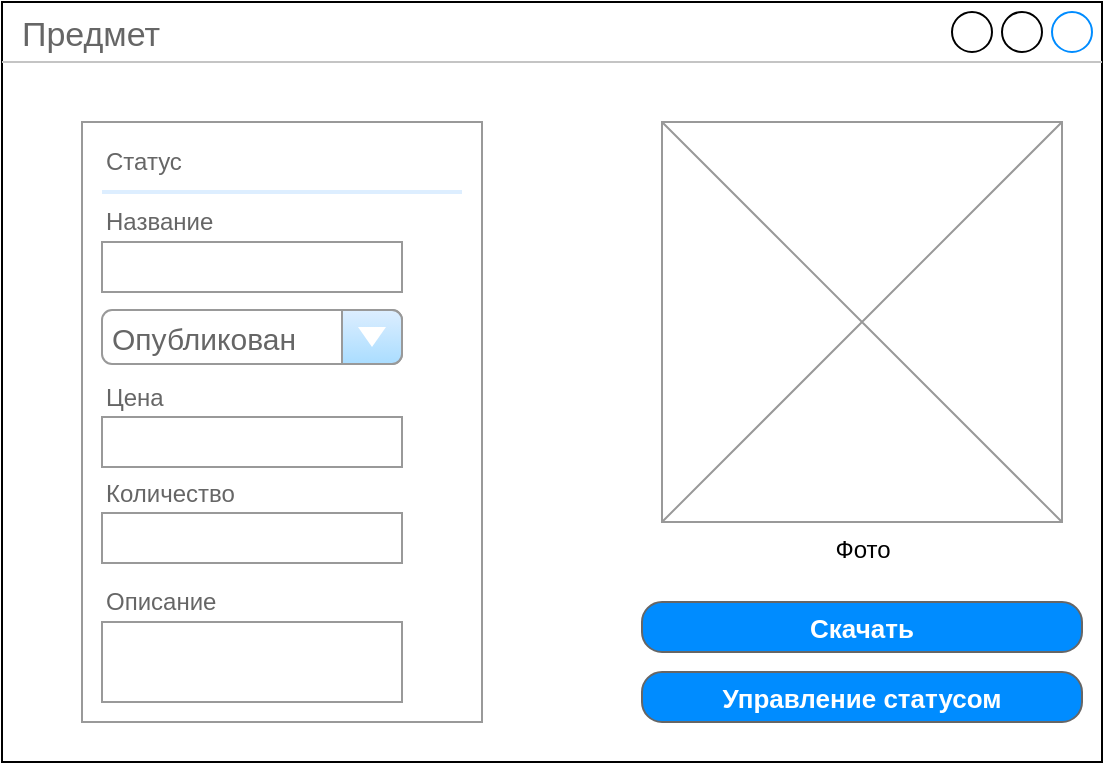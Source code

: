 <mxfile version="26.2.2" pages="3">
  <diagram name="Страница — 1" id="u2GiWMayp5eoxstcXLcH">
    <mxGraphModel dx="816" dy="485" grid="1" gridSize="10" guides="1" tooltips="1" connect="1" arrows="1" fold="1" page="1" pageScale="1" pageWidth="827" pageHeight="1169" math="0" shadow="0">
      <root>
        <mxCell id="0" />
        <mxCell id="1" parent="0" />
        <mxCell id="3b3rUxvdgcKu04hjFaUo-7" value="Предмет" style="strokeWidth=1;shadow=0;dashed=0;align=center;html=1;shape=mxgraph.mockup.containers.window;align=left;verticalAlign=top;spacingLeft=8;strokeColor2=#008cff;strokeColor3=#c4c4c4;fontColor=#666666;mainText=;fontSize=17;labelBackgroundColor=none;whiteSpace=wrap;" vertex="1" parent="1">
          <mxGeometry x="120" y="280" width="550" height="380" as="geometry" />
        </mxCell>
        <UserObject label="Управление статусом" link="data:page/id,0NzljgPGUYFdt3Nn6XSQ" id="3b3rUxvdgcKu04hjFaUo-48">
          <mxCell style="strokeWidth=1;shadow=0;dashed=0;align=center;html=1;shape=mxgraph.mockup.buttons.button;strokeColor=#666666;fontColor=#ffffff;mainText=;buttonStyle=round;fontSize=13;fontStyle=1;fillColor=#008cff;whiteSpace=wrap;spacing=1;" vertex="1" parent="1">
            <mxGeometry x="440" y="615" width="220" height="25" as="geometry" />
          </mxCell>
        </UserObject>
        <mxCell id="3b3rUxvdgcKu04hjFaUo-49" value="Скачать" style="strokeWidth=1;shadow=0;dashed=0;align=center;html=1;shape=mxgraph.mockup.buttons.button;strokeColor=#666666;fontColor=#ffffff;mainText=;buttonStyle=round;fontSize=13;fontStyle=1;fillColor=#008cff;whiteSpace=wrap;spacing=1;" vertex="1" parent="1">
          <mxGeometry x="440" y="580" width="220" height="25" as="geometry" />
        </mxCell>
        <mxCell id="3b3rUxvdgcKu04hjFaUo-465" value="" style="strokeWidth=1;shadow=0;dashed=0;align=center;html=1;shape=mxgraph.mockup.forms.rrect;rSize=0;strokeColor=#999999;fillColor=#ffffff;" vertex="1" parent="1">
          <mxGeometry x="160" y="340" width="200" height="300" as="geometry" />
        </mxCell>
        <mxCell id="3b3rUxvdgcKu04hjFaUo-466" value="Статус" style="strokeWidth=1;shadow=0;dashed=0;align=center;html=1;shape=mxgraph.mockup.forms.anchor;fontSize=12;fontColor=#666666;align=left;resizeWidth=1;spacingLeft=0;" vertex="1" parent="3b3rUxvdgcKu04hjFaUo-465">
          <mxGeometry width="100" height="20" relative="1" as="geometry">
            <mxPoint x="10" y="10" as="offset" />
          </mxGeometry>
        </mxCell>
        <mxCell id="3b3rUxvdgcKu04hjFaUo-467" value="" style="shape=line;strokeColor=#ddeeff;strokeWidth=2;html=1;resizeWidth=1;" vertex="1" parent="3b3rUxvdgcKu04hjFaUo-465">
          <mxGeometry width="180" height="10" relative="1" as="geometry">
            <mxPoint x="10" y="30" as="offset" />
          </mxGeometry>
        </mxCell>
        <mxCell id="3b3rUxvdgcKu04hjFaUo-468" value="Название" style="strokeWidth=1;shadow=0;dashed=0;align=center;html=1;shape=mxgraph.mockup.forms.anchor;fontSize=12;fontColor=#666666;align=left;resizeWidth=1;spacingLeft=0;" vertex="1" parent="3b3rUxvdgcKu04hjFaUo-465">
          <mxGeometry width="100" height="20" relative="1" as="geometry">
            <mxPoint x="10" y="40" as="offset" />
          </mxGeometry>
        </mxCell>
        <mxCell id="3b3rUxvdgcKu04hjFaUo-469" value="" style="strokeWidth=1;shadow=0;dashed=0;align=center;html=1;shape=mxgraph.mockup.forms.rrect;rSize=0;strokeColor=#999999;fontColor=#666666;align=left;spacingLeft=5;resizeWidth=1;" vertex="1" parent="3b3rUxvdgcKu04hjFaUo-465">
          <mxGeometry width="150" height="25" relative="1" as="geometry">
            <mxPoint x="10" y="60" as="offset" />
          </mxGeometry>
        </mxCell>
        <mxCell id="3b3rUxvdgcKu04hjFaUo-470" value="Описание" style="strokeWidth=1;shadow=0;dashed=0;align=center;html=1;shape=mxgraph.mockup.forms.anchor;fontSize=12;fontColor=#666666;align=left;resizeWidth=1;spacingLeft=0;" vertex="1" parent="3b3rUxvdgcKu04hjFaUo-465">
          <mxGeometry width="100" height="20" relative="1" as="geometry">
            <mxPoint x="10" y="230" as="offset" />
          </mxGeometry>
        </mxCell>
        <mxCell id="3b3rUxvdgcKu04hjFaUo-471" value="" style="strokeWidth=1;shadow=0;dashed=0;align=center;html=1;shape=mxgraph.mockup.forms.rrect;rSize=0;strokeColor=#999999;fontColor=#666666;align=left;spacingLeft=5;resizeWidth=1;" vertex="1" parent="3b3rUxvdgcKu04hjFaUo-465">
          <mxGeometry width="150" height="40" relative="1" as="geometry">
            <mxPoint x="10" y="250" as="offset" />
          </mxGeometry>
        </mxCell>
        <mxCell id="3b3rUxvdgcKu04hjFaUo-477" value="Опубликован" style="strokeWidth=1;shadow=0;dashed=0;align=center;html=1;shape=mxgraph.mockup.forms.comboBox;strokeColor=#999999;fillColor=#ddeeff;align=left;fillColor2=#aaddff;mainText=;fontColor=#666666;fontSize=15;spacingLeft=3;" vertex="1" parent="3b3rUxvdgcKu04hjFaUo-465">
          <mxGeometry x="10" y="94" width="150" height="27" as="geometry" />
        </mxCell>
        <mxCell id="3b3rUxvdgcKu04hjFaUo-479" value="Цена" style="strokeWidth=1;shadow=0;dashed=0;align=center;html=1;shape=mxgraph.mockup.forms.anchor;fontSize=12;fontColor=#666666;align=left;resizeWidth=1;spacingLeft=0;" vertex="1" parent="3b3rUxvdgcKu04hjFaUo-465">
          <mxGeometry x="10" y="127.5" width="100" height="20" as="geometry" />
        </mxCell>
        <mxCell id="3b3rUxvdgcKu04hjFaUo-480" value="" style="strokeWidth=1;shadow=0;dashed=0;align=center;html=1;shape=mxgraph.mockup.forms.rrect;rSize=0;strokeColor=#999999;fontColor=#666666;align=left;spacingLeft=5;resizeWidth=1;" vertex="1" parent="3b3rUxvdgcKu04hjFaUo-465">
          <mxGeometry x="10" y="147.5" width="150" height="25" as="geometry" />
        </mxCell>
        <mxCell id="3b3rUxvdgcKu04hjFaUo-481" value="Количество" style="strokeWidth=1;shadow=0;dashed=0;align=center;html=1;shape=mxgraph.mockup.forms.anchor;fontSize=12;fontColor=#666666;align=left;resizeWidth=1;spacingLeft=0;" vertex="1" parent="3b3rUxvdgcKu04hjFaUo-465">
          <mxGeometry x="10" y="175.5" width="100" height="20" as="geometry" />
        </mxCell>
        <mxCell id="3b3rUxvdgcKu04hjFaUo-482" value="" style="strokeWidth=1;shadow=0;dashed=0;align=center;html=1;shape=mxgraph.mockup.forms.rrect;rSize=0;strokeColor=#999999;fontColor=#666666;align=left;spacingLeft=5;resizeWidth=1;" vertex="1" parent="3b3rUxvdgcKu04hjFaUo-465">
          <mxGeometry x="10" y="195.5" width="150" height="25" as="geometry" />
        </mxCell>
        <mxCell id="3b3rUxvdgcKu04hjFaUo-485" value="Фото" style="verticalLabelPosition=bottom;shadow=0;dashed=0;align=center;html=1;verticalAlign=top;strokeWidth=1;shape=mxgraph.mockup.graphics.simpleIcon;strokeColor=#999999;" vertex="1" parent="1">
          <mxGeometry x="450" y="340" width="200" height="200" as="geometry" />
        </mxCell>
      </root>
    </mxGraphModel>
  </diagram>
  <diagram id="0NzljgPGUYFdt3Nn6XSQ" name="Страница — 2">
    <mxGraphModel dx="793" dy="472" grid="1" gridSize="10" guides="1" tooltips="1" connect="1" arrows="1" fold="1" page="1" pageScale="1" pageWidth="827" pageHeight="1169" math="0" shadow="0">
      <root>
        <mxCell id="0" />
        <mxCell id="1" parent="0" />
        <mxCell id="SNhC2UW7eTSx1hIjblnp-1" value="Управление статусами" style="strokeWidth=1;shadow=0;dashed=0;align=center;html=1;shape=mxgraph.mockup.containers.window;align=left;verticalAlign=top;spacingLeft=8;strokeColor2=#008cff;strokeColor3=#c4c4c4;fontColor=#666666;mainText=;fontSize=17;labelBackgroundColor=none;whiteSpace=wrap;" vertex="1" parent="1">
          <mxGeometry x="120" y="280" width="550" height="380" as="geometry" />
        </mxCell>
        <mxCell id="mrhQKpQEnQQBFM6y3uaQ-1" value="История проекта" style="swimlane;strokeColor=#999999;swimlaneFillColor=#FFFFFF;fillColor=#ffffff;fontColor=#008CFF;fontStyle=0;childLayout=stackLayout;horizontal=1;startSize=30;horizontalStack=0;resizeParent=1;resizeParentMax=0;resizeLast=0;collapsible=0;marginBottom=0;whiteSpace=wrap;html=1;fontSize=17;" vertex="1" parent="1">
          <mxGeometry x="150" y="340" width="500" height="250" as="geometry" />
        </mxCell>
        <mxCell id="mrhQKpQEnQQBFM6y3uaQ-2" value="Действие 1" style="text;spacing=0;strokeColor=none;align=left;verticalAlign=middle;spacingLeft=7;spacingRight=10;overflow=hidden;points=[[0,0.5],[1,0.5]];portConstraint=eastwest;rotatable=0;whiteSpace=wrap;html=1;fillColor=none;fontColor=#666666;fontSize=17;" vertex="1" parent="mrhQKpQEnQQBFM6y3uaQ-1">
          <mxGeometry y="30" width="500" height="20" as="geometry" />
        </mxCell>
        <mxCell id="mrhQKpQEnQQBFM6y3uaQ-3" value="Действие 2" style="text;spacing=0;strokeColor=none;align=left;verticalAlign=middle;spacingLeft=7;spacingRight=10;overflow=hidden;points=[[0,0.5],[1,0.5]];portConstraint=eastwest;rotatable=0;whiteSpace=wrap;html=1;rSize=5;fillColor=none;fontColor=#666666;fontSize=17;" vertex="1" parent="mrhQKpQEnQQBFM6y3uaQ-1">
          <mxGeometry y="50" width="500" height="20" as="geometry" />
        </mxCell>
        <mxCell id="mrhQKpQEnQQBFM6y3uaQ-4" value="Действие 3" style="text;spacing=0;strokeColor=none;align=left;verticalAlign=middle;spacingLeft=7;spacingRight=10;overflow=hidden;points=[[0,0.5],[1,0.5]];portConstraint=eastwest;rotatable=0;whiteSpace=wrap;html=1;rSize=5;fillColor=#DDEEFF;fontColor=#666666;fontSize=17;" vertex="1" parent="mrhQKpQEnQQBFM6y3uaQ-1">
          <mxGeometry y="70" width="500" height="20" as="geometry" />
        </mxCell>
        <mxCell id="mrhQKpQEnQQBFM6y3uaQ-5" value="Действие 4" style="text;spacing=0;strokeColor=none;align=left;verticalAlign=middle;spacingLeft=7;spacingRight=10;overflow=hidden;points=[[0,0.5],[1,0.5]];portConstraint=eastwest;rotatable=0;whiteSpace=wrap;html=1;fillColor=none;fontColor=#666666;fontSize=17;" vertex="1" parent="mrhQKpQEnQQBFM6y3uaQ-1">
          <mxGeometry y="90" width="500" height="20" as="geometry" />
        </mxCell>
        <mxCell id="mrhQKpQEnQQBFM6y3uaQ-9" value="Действие 5" style="text;spacing=0;strokeColor=none;align=left;verticalAlign=middle;spacingLeft=7;spacingRight=10;overflow=hidden;points=[[0,0.5],[1,0.5]];portConstraint=eastwest;rotatable=0;whiteSpace=wrap;html=1;fillColor=none;fontColor=#666666;fontSize=17;" vertex="1" parent="mrhQKpQEnQQBFM6y3uaQ-1">
          <mxGeometry y="110" width="500" height="20" as="geometry" />
        </mxCell>
        <mxCell id="mrhQKpQEnQQBFM6y3uaQ-10" value="Действие 6" style="text;spacing=0;strokeColor=none;align=left;verticalAlign=middle;spacingLeft=7;spacingRight=10;overflow=hidden;points=[[0,0.5],[1,0.5]];portConstraint=eastwest;rotatable=0;whiteSpace=wrap;html=1;fillColor=none;fontColor=#666666;fontSize=17;" vertex="1" parent="mrhQKpQEnQQBFM6y3uaQ-1">
          <mxGeometry y="130" width="500" height="20" as="geometry" />
        </mxCell>
        <mxCell id="mrhQKpQEnQQBFM6y3uaQ-6" value="" style="text;spacing=0;strokeColor=none;align=left;verticalAlign=middle;spacingLeft=7;spacingRight=10;overflow=hidden;points=[[0,0.5],[1,0.5]];portConstraint=eastwest;rotatable=0;whiteSpace=wrap;html=1;fillColor=none;fontColor=#666666;fontSize=17;" vertex="1" parent="mrhQKpQEnQQBFM6y3uaQ-1">
          <mxGeometry y="150" width="500" height="100" as="geometry" />
        </mxCell>
        <UserObject label="&lt;font style=&quot;font-size: 15px;&quot;&gt;Статистика&lt;/font&gt;" link="data:page/id,lzUieQwvnKC7QbP36ypO" id="mrhQKpQEnQQBFM6y3uaQ-7">
          <mxCell style="strokeWidth=1;shadow=0;dashed=0;align=center;html=1;shape=mxgraph.mockup.buttons.button;strokeColor=#666666;fontColor=#ffffff;mainText=;buttonStyle=round;fontSize=17;fontStyle=1;fillColor=#008cff;whiteSpace=wrap;" vertex="1" parent="1">
            <mxGeometry x="150" y="610" width="500" height="30" as="geometry" />
          </mxCell>
        </UserObject>
        <UserObject label="Назад" link="data:page/id,u2GiWMayp5eoxstcXLcH" id="JR3XkVMSRk9IhC-1E6Sy-1">
          <mxCell style="strokeWidth=1;shadow=0;dashed=0;align=center;html=1;shape=mxgraph.mockup.buttons.button;strokeColor=#666666;fontColor=#ffffff;mainText=;buttonStyle=round;fontSize=13;fontStyle=1;fillColor=#008cff;whiteSpace=wrap;" vertex="1" parent="1">
            <mxGeometry x="520" y="285" width="70" height="20" as="geometry" />
          </mxCell>
        </UserObject>
      </root>
    </mxGraphModel>
  </diagram>
  <diagram id="lzUieQwvnKC7QbP36ypO" name="Страница — 3">
    <mxGraphModel dx="1428" dy="849" grid="1" gridSize="10" guides="1" tooltips="1" connect="1" arrows="1" fold="1" page="1" pageScale="1" pageWidth="827" pageHeight="1169" math="0" shadow="0">
      <root>
        <mxCell id="0" />
        <mxCell id="1" parent="0" />
        <mxCell id="60pLWKPa7nHZyJYDpDAJ-1" value="Статистика" style="strokeWidth=1;shadow=0;dashed=0;align=center;html=1;shape=mxgraph.mockup.containers.window;align=left;verticalAlign=top;spacingLeft=8;strokeColor2=#008cff;strokeColor3=#c4c4c4;fontColor=#666666;mainText=;fontSize=17;labelBackgroundColor=none;whiteSpace=wrap;" vertex="1" parent="1">
          <mxGeometry x="120" y="280" width="600" height="570" as="geometry" />
        </mxCell>
        <mxCell id="60pLWKPa7nHZyJYDpDAJ-2" value="" style="verticalLabelPosition=bottom;shadow=0;dashed=0;align=center;html=1;verticalAlign=top;strokeWidth=1;shape=mxgraph.mockup.graphics.columnChart;strokeColor=none;strokeColor2=none;strokeColor3=#666666;fillColor2=#008cff;fillColor3=#dddddd;" vertex="1" parent="1">
          <mxGeometry x="170" y="350" width="220" height="160" as="geometry" />
        </mxCell>
        <mxCell id="60pLWKPa7nHZyJYDpDAJ-3" value="" style="verticalLabelPosition=bottom;shadow=0;dashed=0;align=center;html=1;verticalAlign=top;strokeWidth=1;shape=mxgraph.mockup.graphics.pieChart;strokeColor=#008cff;parts=10,20,35;partColors=#e0e0e0,#d0d0d0,#c0c0c0,#b0b0b0,#a0a0a0;strokeWidth=2;" vertex="1" parent="1">
          <mxGeometry x="500" y="350" width="160" height="160" as="geometry" />
        </mxCell>
        <mxCell id="60pLWKPa7nHZyJYDpDAJ-50" value="" style="strokeWidth=1;shadow=0;dashed=0;align=center;html=1;shape=mxgraph.mockup.graphics.rrect;rSize=0;strokeColor=#999999;" vertex="1" parent="1">
          <mxGeometry x="120" y="550" width="600" height="300" as="geometry" />
        </mxCell>
        <mxCell id="60pLWKPa7nHZyJYDpDAJ-51" value="#" style="strokeColor=inherit;fillColor=inherit;gradientColor=inherit;strokeWidth=1;shadow=0;dashed=0;align=center;html=1;shape=mxgraph.mockup.graphics.rrect;rSize=0;fontColor=#666666;" vertex="1" parent="60pLWKPa7nHZyJYDpDAJ-50">
          <mxGeometry width="20" height="40" as="geometry" />
        </mxCell>
        <mxCell id="60pLWKPa7nHZyJYDpDAJ-52" value="Task" style="strokeColor=inherit;fillColor=inherit;gradientColor=inherit;strokeWidth=1;shadow=0;dashed=0;align=center;html=1;shape=mxgraph.mockup.graphics.rrect;rSize=0;fontColor=#666666;" vertex="1" parent="60pLWKPa7nHZyJYDpDAJ-50">
          <mxGeometry x="20" width="40" height="40" as="geometry" />
        </mxCell>
        <mxCell id="60pLWKPa7nHZyJYDpDAJ-53" value="Start" style="strokeColor=inherit;fillColor=inherit;gradientColor=inherit;strokeWidth=1;shadow=0;dashed=0;align=center;html=1;shape=mxgraph.mockup.graphics.rrect;rSize=0;fontColor=#666666;" vertex="1" parent="60pLWKPa7nHZyJYDpDAJ-50">
          <mxGeometry x="60" width="130" height="40" as="geometry" />
        </mxCell>
        <mxCell id="60pLWKPa7nHZyJYDpDAJ-54" value="Effort" style="strokeColor=inherit;fillColor=inherit;gradientColor=inherit;strokeWidth=1;shadow=0;dashed=0;align=center;html=1;shape=mxgraph.mockup.graphics.rrect;rSize=0;fontColor=#666666;" vertex="1" parent="60pLWKPa7nHZyJYDpDAJ-50">
          <mxGeometry x="190" width="50" height="40" as="geometry" />
        </mxCell>
        <mxCell id="60pLWKPa7nHZyJYDpDAJ-55" value="20//10//2014" style="strokeColor=inherit;fillColor=inherit;gradientColor=inherit;strokeWidth=1;shadow=0;dashed=0;align=center;html=1;shape=mxgraph.mockup.graphics.rrect;rSize=0;fontColor=#666666;" vertex="1" parent="60pLWKPa7nHZyJYDpDAJ-50">
          <mxGeometry x="240" width="210" height="20" as="geometry" />
        </mxCell>
        <mxCell id="60pLWKPa7nHZyJYDpDAJ-56" value="27//10//2014" style="strokeColor=inherit;fillColor=inherit;gradientColor=inherit;strokeWidth=1;shadow=0;dashed=0;align=center;html=1;shape=mxgraph.mockup.graphics.rrect;rSize=0;fontColor=#666666;" vertex="1" parent="60pLWKPa7nHZyJYDpDAJ-50">
          <mxGeometry x="450" width="150" height="20" as="geometry" />
        </mxCell>
        <mxCell id="60pLWKPa7nHZyJYDpDAJ-57" value="M" style="strokeColor=inherit;fillColor=inherit;gradientColor=inherit;strokeWidth=1;shadow=0;dashed=0;align=center;html=1;shape=mxgraph.mockup.graphics.rrect;rSize=0;;fontColor=#666666;" vertex="1" parent="60pLWKPa7nHZyJYDpDAJ-50">
          <mxGeometry x="240" y="20" width="30" height="20" as="geometry" />
        </mxCell>
        <mxCell id="60pLWKPa7nHZyJYDpDAJ-58" value="T" style="strokeColor=inherit;fillColor=inherit;gradientColor=inherit;strokeWidth=1;shadow=0;dashed=0;align=center;html=1;shape=mxgraph.mockup.graphics.rrect;rSize=0;fontColor=#666666;" vertex="1" parent="60pLWKPa7nHZyJYDpDAJ-50">
          <mxGeometry x="270" y="20" width="30" height="20" as="geometry" />
        </mxCell>
        <mxCell id="60pLWKPa7nHZyJYDpDAJ-59" value="W" style="strokeColor=inherit;fillColor=inherit;gradientColor=inherit;strokeWidth=1;shadow=0;dashed=0;align=center;html=1;shape=mxgraph.mockup.graphics.rrect;rSize=0;fontColor=#666666;" vertex="1" parent="60pLWKPa7nHZyJYDpDAJ-50">
          <mxGeometry x="300" y="20" width="30" height="20" as="geometry" />
        </mxCell>
        <mxCell id="60pLWKPa7nHZyJYDpDAJ-60" value="T" style="strokeColor=inherit;fillColor=inherit;gradientColor=inherit;strokeWidth=1;shadow=0;dashed=0;align=center;html=1;shape=mxgraph.mockup.graphics.rrect;rSize=0;fontColor=#666666;" vertex="1" parent="60pLWKPa7nHZyJYDpDAJ-50">
          <mxGeometry x="330" y="20" width="30" height="20" as="geometry" />
        </mxCell>
        <mxCell id="60pLWKPa7nHZyJYDpDAJ-61" value="F" style="strokeColor=inherit;fillColor=inherit;gradientColor=inherit;strokeWidth=1;shadow=0;dashed=0;align=center;html=1;shape=mxgraph.mockup.graphics.rrect;rSize=0;fontColor=#666666;" vertex="1" parent="60pLWKPa7nHZyJYDpDAJ-50">
          <mxGeometry x="360" y="20" width="30" height="20" as="geometry" />
        </mxCell>
        <mxCell id="60pLWKPa7nHZyJYDpDAJ-62" value="S" style="strokeColor=inherit;fillColor=inherit;gradientColor=inherit;strokeWidth=1;shadow=0;dashed=0;align=center;html=1;shape=mxgraph.mockup.graphics.rrect;rSize=0;fontColor=#666666;" vertex="1" parent="60pLWKPa7nHZyJYDpDAJ-50">
          <mxGeometry x="390" y="20" width="30" height="20" as="geometry" />
        </mxCell>
        <mxCell id="60pLWKPa7nHZyJYDpDAJ-63" value="S" style="strokeColor=inherit;fillColor=inherit;gradientColor=inherit;strokeWidth=1;shadow=0;dashed=0;align=center;html=1;shape=mxgraph.mockup.graphics.rrect;rSize=0;fontColor=#666666;" vertex="1" parent="60pLWKPa7nHZyJYDpDAJ-50">
          <mxGeometry x="420" y="20" width="30" height="20" as="geometry" />
        </mxCell>
        <mxCell id="60pLWKPa7nHZyJYDpDAJ-64" value="M" style="strokeColor=inherit;fillColor=inherit;gradientColor=inherit;strokeWidth=1;shadow=0;dashed=0;align=center;html=1;shape=mxgraph.mockup.graphics.rrect;rSize=0;fontColor=#666666;" vertex="1" parent="60pLWKPa7nHZyJYDpDAJ-50">
          <mxGeometry x="450" y="20" width="30" height="20" as="geometry" />
        </mxCell>
        <mxCell id="60pLWKPa7nHZyJYDpDAJ-65" value="T" style="strokeColor=inherit;fillColor=inherit;gradientColor=inherit;strokeWidth=1;shadow=0;dashed=0;align=center;html=1;shape=mxgraph.mockup.graphics.rrect;rSize=0;fontColor=#666666;" vertex="1" parent="60pLWKPa7nHZyJYDpDAJ-50">
          <mxGeometry x="480" y="20" width="30" height="20" as="geometry" />
        </mxCell>
        <mxCell id="60pLWKPa7nHZyJYDpDAJ-66" value="W" style="strokeColor=inherit;fillColor=inherit;gradientColor=inherit;strokeWidth=1;shadow=0;dashed=0;align=center;html=1;shape=mxgraph.mockup.graphics.rrect;rSize=0;fontColor=#666666;" vertex="1" parent="60pLWKPa7nHZyJYDpDAJ-50">
          <mxGeometry x="510" y="20" width="30" height="20" as="geometry" />
        </mxCell>
        <mxCell id="60pLWKPa7nHZyJYDpDAJ-67" value="T" style="strokeColor=inherit;fillColor=inherit;gradientColor=inherit;strokeWidth=1;shadow=0;dashed=0;align=center;html=1;shape=mxgraph.mockup.graphics.rrect;rSize=0;fontColor=#666666;" vertex="1" parent="60pLWKPa7nHZyJYDpDAJ-50">
          <mxGeometry x="540" y="20" width="30" height="20" as="geometry" />
        </mxCell>
        <mxCell id="60pLWKPa7nHZyJYDpDAJ-68" value="F" style="strokeColor=inherit;fillColor=inherit;gradientColor=inherit;strokeWidth=1;shadow=0;dashed=0;align=center;html=1;shape=mxgraph.mockup.graphics.rrect;rSize=0;fontColor=#666666;" vertex="1" parent="60pLWKPa7nHZyJYDpDAJ-50">
          <mxGeometry x="570" y="20" width="30" height="20" as="geometry" />
        </mxCell>
        <mxCell id="60pLWKPa7nHZyJYDpDAJ-69" value="" style="strokeColor=inherit;fillColor=inherit;gradientColor=inherit;strokeWidth=1;shadow=0;dashed=0;align=center;html=1;shape=mxgraph.mockup.graphics.rrect;rSize=0;fontColor=#666666;" vertex="1" parent="60pLWKPa7nHZyJYDpDAJ-50">
          <mxGeometry y="40" width="240" height="260" as="geometry" />
        </mxCell>
        <mxCell id="60pLWKPa7nHZyJYDpDAJ-70" value="" style="strokeColor=inherit;fillColor=inherit;gradientColor=inherit;strokeWidth=1;shadow=0;dashed=0;align=center;html=1;shape=mxgraph.mockup.graphics.rrect;rSize=0;fontColor=#666666;" vertex="1" parent="60pLWKPa7nHZyJYDpDAJ-50">
          <mxGeometry x="240" y="40" width="60" height="260" as="geometry" />
        </mxCell>
        <mxCell id="60pLWKPa7nHZyJYDpDAJ-71" value="" style="strokeColor=inherit;fillColor=inherit;gradientColor=inherit;strokeWidth=1;shadow=0;dashed=0;align=center;html=1;shape=mxgraph.mockup.graphics.rrect;rSize=0;fontColor=#666666;" vertex="1" parent="60pLWKPa7nHZyJYDpDAJ-50">
          <mxGeometry x="300" y="40" width="60" height="260" as="geometry" />
        </mxCell>
        <mxCell id="60pLWKPa7nHZyJYDpDAJ-72" value="" style="strokeColor=inherit;fillColor=inherit;gradientColor=inherit;strokeWidth=1;shadow=0;dashed=0;align=center;html=1;shape=mxgraph.mockup.graphics.rrect;rSize=0;fontColor=#666666;" vertex="1" parent="60pLWKPa7nHZyJYDpDAJ-50">
          <mxGeometry x="360" y="40" width="60" height="260" as="geometry" />
        </mxCell>
        <mxCell id="60pLWKPa7nHZyJYDpDAJ-73" value="" style="strokeColor=inherit;fillColor=inherit;gradientColor=inherit;strokeWidth=1;shadow=0;dashed=0;align=center;html=1;shape=mxgraph.mockup.graphics.rrect;rSize=0;fontColor=#666666;" vertex="1" parent="60pLWKPa7nHZyJYDpDAJ-50">
          <mxGeometry x="420" y="40" width="60" height="260" as="geometry" />
        </mxCell>
        <mxCell id="60pLWKPa7nHZyJYDpDAJ-74" value="" style="strokeColor=inherit;fillColor=inherit;gradientColor=inherit;strokeWidth=1;shadow=0;dashed=0;align=center;html=1;shape=mxgraph.mockup.graphics.rrect;rSize=0;fontColor=#666666;" vertex="1" parent="60pLWKPa7nHZyJYDpDAJ-50">
          <mxGeometry x="480" y="40" width="60" height="260" as="geometry" />
        </mxCell>
        <mxCell id="60pLWKPa7nHZyJYDpDAJ-75" value="" style="strokeColor=inherit;fillColor=inherit;gradientColor=inherit;strokeWidth=1;shadow=0;dashed=0;align=center;html=1;shape=mxgraph.mockup.graphics.rrect;rSize=0;fontColor=#666666;" vertex="1" parent="60pLWKPa7nHZyJYDpDAJ-50">
          <mxGeometry x="540" y="40" width="60" height="260" as="geometry" />
        </mxCell>
        <mxCell id="60pLWKPa7nHZyJYDpDAJ-76" value="1" style="strokeWidth=1;shadow=0;dashed=0;align=center;html=1;shape=mxgraph.mockup.graphics.anchor;fontColor=#666666;" vertex="1" parent="60pLWKPa7nHZyJYDpDAJ-50">
          <mxGeometry y="40" width="20" height="20" as="geometry" />
        </mxCell>
        <mxCell id="60pLWKPa7nHZyJYDpDAJ-77" value="Task 1" style="strokeWidth=1;shadow=0;dashed=0;align=center;html=1;shape=mxgraph.mockup.graphics.anchor;fontColor=#666666;" vertex="1" parent="60pLWKPa7nHZyJYDpDAJ-50">
          <mxGeometry x="20" y="40" width="40" height="20" as="geometry" />
        </mxCell>
        <mxCell id="60pLWKPa7nHZyJYDpDAJ-78" value="20//10//2014 8:00 AM" style="strokeWidth=1;shadow=0;dashed=0;align=center;html=1;shape=mxgraph.mockup.graphics.anchor;fontColor=#666666;" vertex="1" parent="60pLWKPa7nHZyJYDpDAJ-50">
          <mxGeometry x="60" y="40" width="130" height="20" as="geometry" />
        </mxCell>
        <mxCell id="60pLWKPa7nHZyJYDpDAJ-79" value="40h" style="strokeWidth=1;shadow=0;dashed=0;align=center;html=1;shape=mxgraph.mockup.graphics.anchor;fontColor=#666666;" vertex="1" parent="60pLWKPa7nHZyJYDpDAJ-50">
          <mxGeometry x="190" y="40" width="50" height="20" as="geometry" />
        </mxCell>
        <mxCell id="60pLWKPa7nHZyJYDpDAJ-80" value="2" style="strokeWidth=1;shadow=0;dashed=0;align=center;html=1;shape=mxgraph.mockup.graphics.anchor;fontColor=#666666;" vertex="1" parent="60pLWKPa7nHZyJYDpDAJ-50">
          <mxGeometry y="60" width="20" height="20" as="geometry" />
        </mxCell>
        <mxCell id="60pLWKPa7nHZyJYDpDAJ-81" value="Task 2" style="strokeWidth=1;shadow=0;dashed=0;align=center;html=1;shape=mxgraph.mockup.graphics.anchor;fontColor=#666666;" vertex="1" parent="60pLWKPa7nHZyJYDpDAJ-50">
          <mxGeometry x="20" y="60" width="40" height="20" as="geometry" />
        </mxCell>
        <mxCell id="60pLWKPa7nHZyJYDpDAJ-82" value="20//10//2014 8:00 AM" style="strokeWidth=1;shadow=0;dashed=0;align=center;html=1;shape=mxgraph.mockup.graphics.anchor;fontColor=#666666;" vertex="1" parent="60pLWKPa7nHZyJYDpDAJ-50">
          <mxGeometry x="60" y="60" width="130" height="20" as="geometry" />
        </mxCell>
        <mxCell id="60pLWKPa7nHZyJYDpDAJ-83" value="40h" style="strokeWidth=1;shadow=0;dashed=0;align=center;html=1;shape=mxgraph.mockup.graphics.anchor;fontColor=#666666;" vertex="1" parent="60pLWKPa7nHZyJYDpDAJ-50">
          <mxGeometry x="190" y="60" width="50" height="20" as="geometry" />
        </mxCell>
        <mxCell id="60pLWKPa7nHZyJYDpDAJ-84" value="3" style="strokeWidth=1;shadow=0;dashed=0;align=center;html=1;shape=mxgraph.mockup.graphics.anchor;fontColor=#666666;" vertex="1" parent="60pLWKPa7nHZyJYDpDAJ-50">
          <mxGeometry y="80" width="20" height="20" as="geometry" />
        </mxCell>
        <mxCell id="60pLWKPa7nHZyJYDpDAJ-85" value="Task 3" style="strokeWidth=1;shadow=0;dashed=0;align=center;html=1;shape=mxgraph.mockup.graphics.anchor;fontColor=#666666;" vertex="1" parent="60pLWKPa7nHZyJYDpDAJ-50">
          <mxGeometry x="20" y="80" width="40" height="20" as="geometry" />
        </mxCell>
        <mxCell id="60pLWKPa7nHZyJYDpDAJ-86" value="20//10//2014 8:00 AM" style="strokeWidth=1;shadow=0;dashed=0;align=center;html=1;shape=mxgraph.mockup.graphics.anchor;fontColor=#666666;" vertex="1" parent="60pLWKPa7nHZyJYDpDAJ-50">
          <mxGeometry x="60" y="80" width="130" height="20" as="geometry" />
        </mxCell>
        <mxCell id="60pLWKPa7nHZyJYDpDAJ-87" value="40h" style="strokeWidth=1;shadow=0;dashed=0;align=center;html=1;shape=mxgraph.mockup.graphics.anchor;fontColor=#666666;" vertex="1" parent="60pLWKPa7nHZyJYDpDAJ-50">
          <mxGeometry x="190" y="80" width="50" height="20" as="geometry" />
        </mxCell>
        <mxCell id="60pLWKPa7nHZyJYDpDAJ-88" value="4" style="strokeWidth=1;shadow=0;dashed=0;align=center;html=1;shape=mxgraph.mockup.graphics.anchor;fontColor=#666666;" vertex="1" parent="60pLWKPa7nHZyJYDpDAJ-50">
          <mxGeometry y="100" width="20" height="20" as="geometry" />
        </mxCell>
        <mxCell id="60pLWKPa7nHZyJYDpDAJ-89" value="Task 4" style="strokeWidth=1;shadow=0;dashed=0;align=center;html=1;shape=mxgraph.mockup.graphics.anchor;fontColor=#666666;" vertex="1" parent="60pLWKPa7nHZyJYDpDAJ-50">
          <mxGeometry x="20" y="100" width="40" height="20" as="geometry" />
        </mxCell>
        <mxCell id="60pLWKPa7nHZyJYDpDAJ-90" value="20//10//2014 8:00 AM" style="strokeWidth=1;shadow=0;dashed=0;align=center;html=1;shape=mxgraph.mockup.graphics.anchor;fontColor=#666666;" vertex="1" parent="60pLWKPa7nHZyJYDpDAJ-50">
          <mxGeometry x="60" y="100" width="130" height="20" as="geometry" />
        </mxCell>
        <mxCell id="60pLWKPa7nHZyJYDpDAJ-91" value="40h" style="strokeWidth=1;shadow=0;dashed=0;align=center;html=1;shape=mxgraph.mockup.graphics.anchor;fontColor=#666666;" vertex="1" parent="60pLWKPa7nHZyJYDpDAJ-50">
          <mxGeometry x="190" y="100" width="50" height="20" as="geometry" />
        </mxCell>
        <mxCell id="60pLWKPa7nHZyJYDpDAJ-92" value="" style="strokeWidth=1;shadow=0;dashed=0;align=center;html=1;shape=mxgraph.mockup.graphics.rrect;rSize=0;strokeColor=none;fillColor=#aaddff;" vertex="1" parent="60pLWKPa7nHZyJYDpDAJ-50">
          <mxGeometry x="250" y="45" width="130" height="10" as="geometry" />
        </mxCell>
        <mxCell id="60pLWKPa7nHZyJYDpDAJ-93" value="" style="strokeWidth=1;shadow=0;dashed=0;align=center;html=1;shape=mxgraph.mockup.graphics.rrect;rSize=0;strokeColor=none;fillColor=#aaddff;" vertex="1" parent="60pLWKPa7nHZyJYDpDAJ-50">
          <mxGeometry x="250" y="65" width="40" height="10" as="geometry" />
        </mxCell>
        <mxCell id="60pLWKPa7nHZyJYDpDAJ-94" value="" style="strokeWidth=1;shadow=0;dashed=0;align=center;html=1;shape=mxgraph.mockup.graphics.rrect;rSize=0;strokeColor=none;fillColor=#aaddff;" vertex="1" parent="60pLWKPa7nHZyJYDpDAJ-50">
          <mxGeometry x="280" y="85" width="100" height="10" as="geometry" />
        </mxCell>
        <mxCell id="60pLWKPa7nHZyJYDpDAJ-95" value="" style="strokeWidth=1;shadow=0;dashed=0;align=center;html=1;shape=mxgraph.mockup.graphics.rrect;rSize=0;strokeColor=none;fillColor=#aaddff;" vertex="1" parent="60pLWKPa7nHZyJYDpDAJ-50">
          <mxGeometry x="340" y="105" width="70" height="10" as="geometry" />
        </mxCell>
        <UserObject label="Назад" link="data:page/id,0NzljgPGUYFdt3Nn6XSQ" id="60pLWKPa7nHZyJYDpDAJ-96">
          <mxCell style="strokeWidth=1;shadow=0;dashed=0;align=center;html=1;shape=mxgraph.mockup.buttons.button;strokeColor=#666666;fontColor=#ffffff;mainText=;buttonStyle=round;fontSize=13;fontStyle=1;fillColor=#008cff;whiteSpace=wrap;" vertex="1" parent="1">
            <mxGeometry x="547" y="285" width="85" height="20" as="geometry" />
          </mxCell>
        </UserObject>
      </root>
    </mxGraphModel>
  </diagram>
</mxfile>
